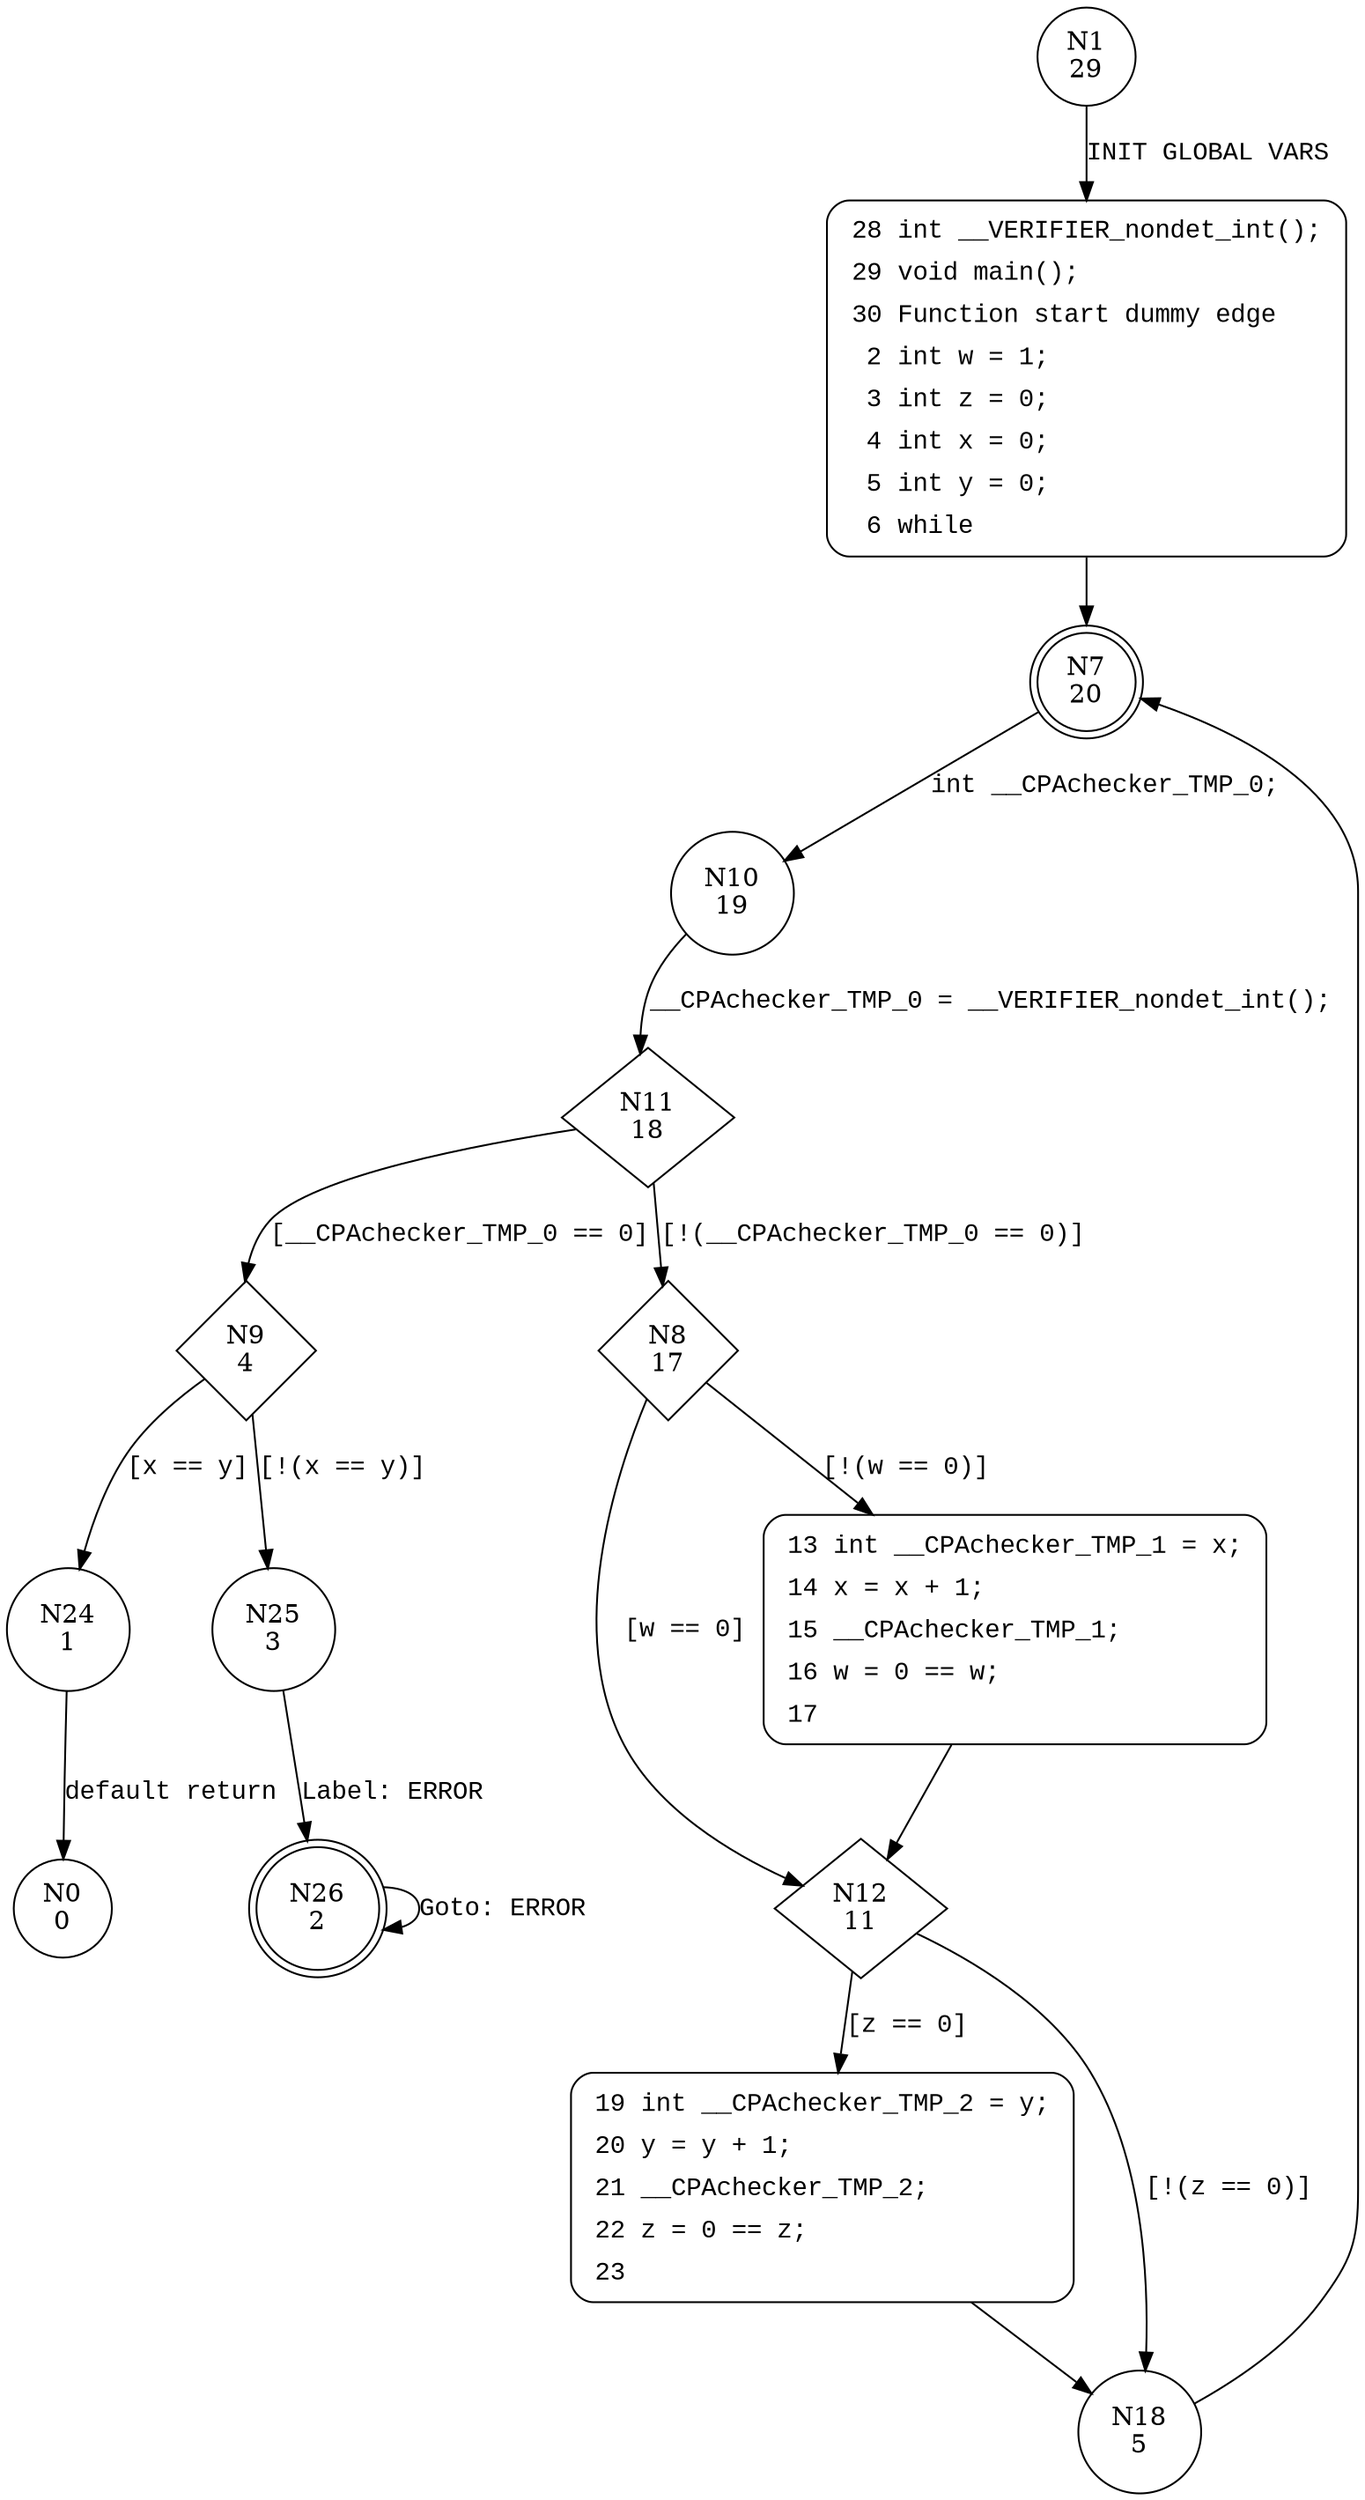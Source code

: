 digraph main {
1 [shape="circle" label="N1\n29"]
28 [shape="circle" label="N28\n28"]
7 [shape="doublecircle" label="N7\n20"]
10 [shape="circle" label="N10\n19"]
11 [shape="diamond" label="N11\n18"]
9 [shape="diamond" label="N9\n4"]
8 [shape="diamond" label="N8\n17"]
12 [shape="diamond" label="N12\n11"]
13 [shape="circle" label="N13\n16"]
19 [shape="circle" label="N19\n10"]
18 [shape="circle" label="N18\n5"]
24 [shape="circle" label="N24\n1"]
25 [shape="circle" label="N25\n3"]
26 [shape="doublecircle" label="N26\n2"]
0 [shape="circle" label="N0\n0"]
28 [style="filled,bold" penwidth="1" fillcolor="white" fontname="Courier New" shape="Mrecord" label=<<table border="0" cellborder="0" cellpadding="3" bgcolor="white"><tr><td align="right">28</td><td align="left">int __VERIFIER_nondet_int();</td></tr><tr><td align="right">29</td><td align="left">void main();</td></tr><tr><td align="right">30</td><td align="left">Function start dummy edge</td></tr><tr><td align="right">2</td><td align="left">int w = 1;</td></tr><tr><td align="right">3</td><td align="left">int z = 0;</td></tr><tr><td align="right">4</td><td align="left">int x = 0;</td></tr><tr><td align="right">5</td><td align="left">int y = 0;</td></tr><tr><td align="right">6</td><td align="left">while</td></tr></table>>]
28 -> 7[label=""]
13 [style="filled,bold" penwidth="1" fillcolor="white" fontname="Courier New" shape="Mrecord" label=<<table border="0" cellborder="0" cellpadding="3" bgcolor="white"><tr><td align="right">13</td><td align="left">int __CPAchecker_TMP_1 = x;</td></tr><tr><td align="right">14</td><td align="left">x = x + 1;</td></tr><tr><td align="right">15</td><td align="left">__CPAchecker_TMP_1;</td></tr><tr><td align="right">16</td><td align="left">w = 0 == w;</td></tr><tr><td align="right">17</td><td align="left"></td></tr></table>>]
13 -> 12[label=""]
19 [style="filled,bold" penwidth="1" fillcolor="white" fontname="Courier New" shape="Mrecord" label=<<table border="0" cellborder="0" cellpadding="3" bgcolor="white"><tr><td align="right">19</td><td align="left">int __CPAchecker_TMP_2 = y;</td></tr><tr><td align="right">20</td><td align="left">y = y + 1;</td></tr><tr><td align="right">21</td><td align="left">__CPAchecker_TMP_2;</td></tr><tr><td align="right">22</td><td align="left">z = 0 == z;</td></tr><tr><td align="right">23</td><td align="left"></td></tr></table>>]
19 -> 18[label=""]
1 -> 28 [label="INIT GLOBAL VARS" fontname="Courier New"]
7 -> 10 [label="int __CPAchecker_TMP_0;" fontname="Courier New"]
11 -> 9 [label="[__CPAchecker_TMP_0 == 0]" fontname="Courier New"]
11 -> 8 [label="[!(__CPAchecker_TMP_0 == 0)]" fontname="Courier New"]
8 -> 12 [label="[w == 0]" fontname="Courier New"]
8 -> 13 [label="[!(w == 0)]" fontname="Courier New"]
12 -> 19 [label="[z == 0]" fontname="Courier New"]
12 -> 18 [label="[!(z == 0)]" fontname="Courier New"]
18 -> 7 [label="" fontname="Courier New"]
9 -> 24 [label="[x == y]" fontname="Courier New"]
9 -> 25 [label="[!(x == y)]" fontname="Courier New"]
26 -> 26 [label="Goto: ERROR" fontname="Courier New"]
10 -> 11 [label="__CPAchecker_TMP_0 = __VERIFIER_nondet_int();" fontname="Courier New"]
25 -> 26 [label="Label: ERROR" fontname="Courier New"]
24 -> 0 [label="default return" fontname="Courier New"]
}
